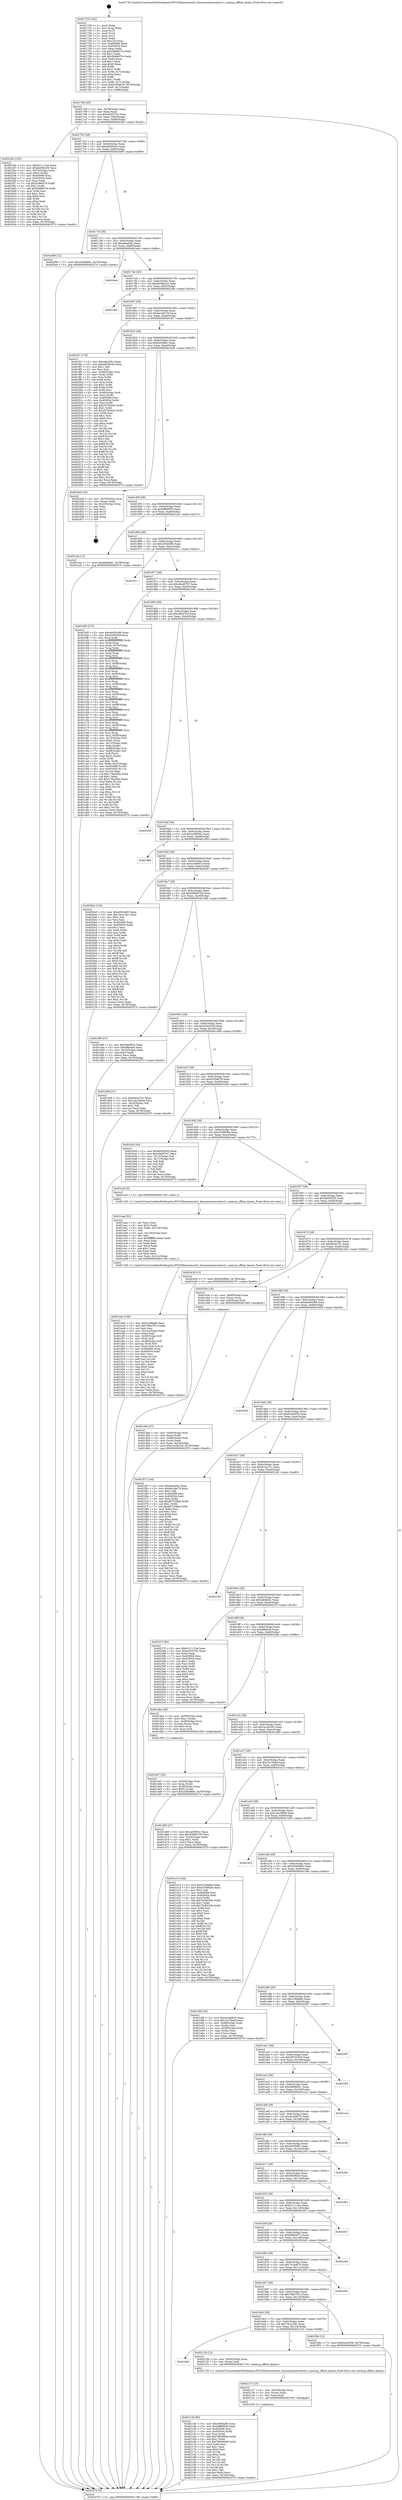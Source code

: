 digraph "0x401730" {
  label = "0x401730 (/mnt/c/Users/mathe/Desktop/tcc/POCII/binaries/extr_linuxmmmemcontrol.c_memcg_offline_kmem_Final-ollvm.out::main(0))"
  labelloc = "t"
  node[shape=record]

  Entry [label="",width=0.3,height=0.3,shape=circle,fillcolor=black,style=filled]
  "0x401796" [label="{
     0x401796 [29]\l
     | [instrs]\l
     &nbsp;&nbsp;0x401796 \<+3\>: mov -0x78(%rbp),%eax\l
     &nbsp;&nbsp;0x401799 \<+2\>: mov %eax,%ecx\l
     &nbsp;&nbsp;0x40179b \<+6\>: sub $0xa35c57b2,%ecx\l
     &nbsp;&nbsp;0x4017a1 \<+6\>: mov %eax,-0x8c(%rbp)\l
     &nbsp;&nbsp;0x4017a7 \<+6\>: mov %ecx,-0x90(%rbp)\l
     &nbsp;&nbsp;0x4017ad \<+6\>: je 00000000004023d2 \<main+0xca2\>\l
  }"]
  "0x4023d2" [label="{
     0x4023d2 [103]\l
     | [instrs]\l
     &nbsp;&nbsp;0x4023d2 \<+5\>: mov $0x621111ba,%eax\l
     &nbsp;&nbsp;0x4023d7 \<+5\>: mov $0xdb596255,%ecx\l
     &nbsp;&nbsp;0x4023dc \<+4\>: mov -0x70(%rbp),%rdx\l
     &nbsp;&nbsp;0x4023e0 \<+6\>: movl $0x0,(%rdx)\l
     &nbsp;&nbsp;0x4023e6 \<+7\>: mov 0x405068,%esi\l
     &nbsp;&nbsp;0x4023ed \<+7\>: mov 0x405054,%edi\l
     &nbsp;&nbsp;0x4023f4 \<+3\>: mov %esi,%r8d\l
     &nbsp;&nbsp;0x4023f7 \<+7\>: sub $0xf3d66d79,%r8d\l
     &nbsp;&nbsp;0x4023fe \<+4\>: sub $0x1,%r8d\l
     &nbsp;&nbsp;0x402402 \<+7\>: add $0xf3d66d79,%r8d\l
     &nbsp;&nbsp;0x402409 \<+4\>: imul %r8d,%esi\l
     &nbsp;&nbsp;0x40240d \<+3\>: and $0x1,%esi\l
     &nbsp;&nbsp;0x402410 \<+3\>: cmp $0x0,%esi\l
     &nbsp;&nbsp;0x402413 \<+4\>: sete %r9b\l
     &nbsp;&nbsp;0x402417 \<+3\>: cmp $0xa,%edi\l
     &nbsp;&nbsp;0x40241a \<+4\>: setl %r10b\l
     &nbsp;&nbsp;0x40241e \<+3\>: mov %r9b,%r11b\l
     &nbsp;&nbsp;0x402421 \<+3\>: and %r10b,%r11b\l
     &nbsp;&nbsp;0x402424 \<+3\>: xor %r10b,%r9b\l
     &nbsp;&nbsp;0x402427 \<+3\>: or %r9b,%r11b\l
     &nbsp;&nbsp;0x40242a \<+4\>: test $0x1,%r11b\l
     &nbsp;&nbsp;0x40242e \<+3\>: cmovne %ecx,%eax\l
     &nbsp;&nbsp;0x402431 \<+3\>: mov %eax,-0x78(%rbp)\l
     &nbsp;&nbsp;0x402434 \<+5\>: jmp 0000000000402570 \<main+0xe40\>\l
  }"]
  "0x4017b3" [label="{
     0x4017b3 [28]\l
     | [instrs]\l
     &nbsp;&nbsp;0x4017b3 \<+5\>: jmp 00000000004017b8 \<main+0x88\>\l
     &nbsp;&nbsp;0x4017b8 \<+6\>: mov -0x8c(%rbp),%eax\l
     &nbsp;&nbsp;0x4017be \<+5\>: sub $0xadb59ca5,%eax\l
     &nbsp;&nbsp;0x4017c3 \<+6\>: mov %eax,-0x94(%rbp)\l
     &nbsp;&nbsp;0x4017c9 \<+6\>: je 0000000000402099 \<main+0x969\>\l
  }"]
  Exit [label="",width=0.3,height=0.3,shape=circle,fillcolor=black,style=filled,peripheries=2]
  "0x402099" [label="{
     0x402099 [12]\l
     | [instrs]\l
     &nbsp;&nbsp;0x402099 \<+7\>: movl $0x256b968c,-0x78(%rbp)\l
     &nbsp;&nbsp;0x4020a0 \<+5\>: jmp 0000000000402570 \<main+0xe40\>\l
  }"]
  "0x4017cf" [label="{
     0x4017cf [28]\l
     | [instrs]\l
     &nbsp;&nbsp;0x4017cf \<+5\>: jmp 00000000004017d4 \<main+0xa4\>\l
     &nbsp;&nbsp;0x4017d4 \<+6\>: mov -0x8c(%rbp),%eax\l
     &nbsp;&nbsp;0x4017da \<+5\>: sub $0xafae2f4c,%eax\l
     &nbsp;&nbsp;0x4017df \<+6\>: mov %eax,-0x98(%rbp)\l
     &nbsp;&nbsp;0x4017e5 \<+6\>: je 00000000004024ea \<main+0xdba\>\l
  }"]
  "0x402146" [label="{
     0x402146 [94]\l
     | [instrs]\l
     &nbsp;&nbsp;0x402146 \<+5\>: mov $0xc692bdf5,%ecx\l
     &nbsp;&nbsp;0x40214b \<+5\>: mov $0xbff88959,%edx\l
     &nbsp;&nbsp;0x402150 \<+7\>: mov 0x405068,%esi\l
     &nbsp;&nbsp;0x402157 \<+8\>: mov 0x405054,%r8d\l
     &nbsp;&nbsp;0x40215f \<+3\>: mov %esi,%r9d\l
     &nbsp;&nbsp;0x402162 \<+7\>: add $0x78608948,%r9d\l
     &nbsp;&nbsp;0x402169 \<+4\>: sub $0x1,%r9d\l
     &nbsp;&nbsp;0x40216d \<+7\>: sub $0x78608948,%r9d\l
     &nbsp;&nbsp;0x402174 \<+4\>: imul %r9d,%esi\l
     &nbsp;&nbsp;0x402178 \<+3\>: and $0x1,%esi\l
     &nbsp;&nbsp;0x40217b \<+3\>: cmp $0x0,%esi\l
     &nbsp;&nbsp;0x40217e \<+4\>: sete %r10b\l
     &nbsp;&nbsp;0x402182 \<+4\>: cmp $0xa,%r8d\l
     &nbsp;&nbsp;0x402186 \<+4\>: setl %r11b\l
     &nbsp;&nbsp;0x40218a \<+3\>: mov %r10b,%bl\l
     &nbsp;&nbsp;0x40218d \<+3\>: and %r11b,%bl\l
     &nbsp;&nbsp;0x402190 \<+3\>: xor %r11b,%r10b\l
     &nbsp;&nbsp;0x402193 \<+3\>: or %r10b,%bl\l
     &nbsp;&nbsp;0x402196 \<+3\>: test $0x1,%bl\l
     &nbsp;&nbsp;0x402199 \<+3\>: cmovne %edx,%ecx\l
     &nbsp;&nbsp;0x40219c \<+3\>: mov %ecx,-0x78(%rbp)\l
     &nbsp;&nbsp;0x40219f \<+5\>: jmp 0000000000402570 \<main+0xe40\>\l
  }"]
  "0x4024ea" [label="{
     0x4024ea\l
  }", style=dashed]
  "0x4017eb" [label="{
     0x4017eb [28]\l
     | [instrs]\l
     &nbsp;&nbsp;0x4017eb \<+5\>: jmp 00000000004017f0 \<main+0xc0\>\l
     &nbsp;&nbsp;0x4017f0 \<+6\>: mov -0x8c(%rbp),%eax\l
     &nbsp;&nbsp;0x4017f6 \<+5\>: sub $0xb038bca3,%eax\l
     &nbsp;&nbsp;0x4017fb \<+6\>: mov %eax,-0x9c(%rbp)\l
     &nbsp;&nbsp;0x401801 \<+6\>: je 000000000040236e \<main+0xc3e\>\l
  }"]
  "0x402137" [label="{
     0x402137 [15]\l
     | [instrs]\l
     &nbsp;&nbsp;0x402137 \<+4\>: mov -0x50(%rbp),%rax\l
     &nbsp;&nbsp;0x40213b \<+3\>: mov (%rax),%rax\l
     &nbsp;&nbsp;0x40213e \<+3\>: mov %rax,%rdi\l
     &nbsp;&nbsp;0x402141 \<+5\>: call 0000000000401030 \<free@plt\>\l
     | [calls]\l
     &nbsp;&nbsp;0x401030 \{1\} (unknown)\l
  }"]
  "0x40236e" [label="{
     0x40236e\l
  }", style=dashed]
  "0x401807" [label="{
     0x401807 [28]\l
     | [instrs]\l
     &nbsp;&nbsp;0x401807 \<+5\>: jmp 000000000040180c \<main+0xdc\>\l
     &nbsp;&nbsp;0x40180c \<+6\>: mov -0x8c(%rbp),%eax\l
     &nbsp;&nbsp;0x401812 \<+5\>: sub $0xbe1e8c79,%eax\l
     &nbsp;&nbsp;0x401817 \<+6\>: mov %eax,-0xa0(%rbp)\l
     &nbsp;&nbsp;0x40181d \<+6\>: je 0000000000401fe7 \<main+0x8b7\>\l
  }"]
  "0x401bbf" [label="{
     0x401bbf\l
  }", style=dashed]
  "0x401fe7" [label="{
     0x401fe7 [178]\l
     | [instrs]\l
     &nbsp;&nbsp;0x401fe7 \<+5\>: mov $0xafae2f4c,%eax\l
     &nbsp;&nbsp;0x401fec \<+5\>: mov $0xadb59ca5,%ecx\l
     &nbsp;&nbsp;0x401ff1 \<+2\>: mov $0x1,%dl\l
     &nbsp;&nbsp;0x401ff3 \<+2\>: xor %esi,%esi\l
     &nbsp;&nbsp;0x401ff5 \<+4\>: mov -0x48(%rbp),%rdi\l
     &nbsp;&nbsp;0x401ff9 \<+3\>: mov (%rdi),%r8d\l
     &nbsp;&nbsp;0x401ffc \<+3\>: mov %esi,%r9d\l
     &nbsp;&nbsp;0x401fff \<+3\>: sub %r8d,%r9d\l
     &nbsp;&nbsp;0x402002 \<+3\>: mov %esi,%r8d\l
     &nbsp;&nbsp;0x402005 \<+4\>: sub $0x1,%r8d\l
     &nbsp;&nbsp;0x402009 \<+3\>: add %r8d,%r9d\l
     &nbsp;&nbsp;0x40200c \<+3\>: sub %r9d,%esi\l
     &nbsp;&nbsp;0x40200f \<+4\>: mov -0x48(%rbp),%rdi\l
     &nbsp;&nbsp;0x402013 \<+2\>: mov %esi,(%rdi)\l
     &nbsp;&nbsp;0x402015 \<+7\>: mov 0x405068,%esi\l
     &nbsp;&nbsp;0x40201c \<+8\>: mov 0x405054,%r8d\l
     &nbsp;&nbsp;0x402024 \<+3\>: mov %esi,%r9d\l
     &nbsp;&nbsp;0x402027 \<+7\>: add $0x257e5d3e,%r9d\l
     &nbsp;&nbsp;0x40202e \<+4\>: sub $0x1,%r9d\l
     &nbsp;&nbsp;0x402032 \<+7\>: sub $0x257e5d3e,%r9d\l
     &nbsp;&nbsp;0x402039 \<+4\>: imul %r9d,%esi\l
     &nbsp;&nbsp;0x40203d \<+3\>: and $0x1,%esi\l
     &nbsp;&nbsp;0x402040 \<+3\>: cmp $0x0,%esi\l
     &nbsp;&nbsp;0x402043 \<+4\>: sete %r10b\l
     &nbsp;&nbsp;0x402047 \<+4\>: cmp $0xa,%r8d\l
     &nbsp;&nbsp;0x40204b \<+4\>: setl %r11b\l
     &nbsp;&nbsp;0x40204f \<+3\>: mov %r10b,%bl\l
     &nbsp;&nbsp;0x402052 \<+3\>: xor $0xff,%bl\l
     &nbsp;&nbsp;0x402055 \<+3\>: mov %r11b,%r14b\l
     &nbsp;&nbsp;0x402058 \<+4\>: xor $0xff,%r14b\l
     &nbsp;&nbsp;0x40205c \<+3\>: xor $0x1,%dl\l
     &nbsp;&nbsp;0x40205f \<+3\>: mov %bl,%r15b\l
     &nbsp;&nbsp;0x402062 \<+4\>: and $0xff,%r15b\l
     &nbsp;&nbsp;0x402066 \<+3\>: and %dl,%r10b\l
     &nbsp;&nbsp;0x402069 \<+3\>: mov %r14b,%r12b\l
     &nbsp;&nbsp;0x40206c \<+4\>: and $0xff,%r12b\l
     &nbsp;&nbsp;0x402070 \<+3\>: and %dl,%r11b\l
     &nbsp;&nbsp;0x402073 \<+3\>: or %r10b,%r15b\l
     &nbsp;&nbsp;0x402076 \<+3\>: or %r11b,%r12b\l
     &nbsp;&nbsp;0x402079 \<+3\>: xor %r12b,%r15b\l
     &nbsp;&nbsp;0x40207c \<+3\>: or %r14b,%bl\l
     &nbsp;&nbsp;0x40207f \<+3\>: xor $0xff,%bl\l
     &nbsp;&nbsp;0x402082 \<+3\>: or $0x1,%dl\l
     &nbsp;&nbsp;0x402085 \<+2\>: and %dl,%bl\l
     &nbsp;&nbsp;0x402087 \<+3\>: or %bl,%r15b\l
     &nbsp;&nbsp;0x40208a \<+4\>: test $0x1,%r15b\l
     &nbsp;&nbsp;0x40208e \<+3\>: cmovne %ecx,%eax\l
     &nbsp;&nbsp;0x402091 \<+3\>: mov %eax,-0x78(%rbp)\l
     &nbsp;&nbsp;0x402094 \<+5\>: jmp 0000000000402570 \<main+0xe40\>\l
  }"]
  "0x401823" [label="{
     0x401823 [28]\l
     | [instrs]\l
     &nbsp;&nbsp;0x401823 \<+5\>: jmp 0000000000401828 \<main+0xf8\>\l
     &nbsp;&nbsp;0x401828 \<+6\>: mov -0x8c(%rbp),%eax\l
     &nbsp;&nbsp;0x40182e \<+5\>: sub $0xbf20f8bc,%eax\l
     &nbsp;&nbsp;0x401833 \<+6\>: mov %eax,-0xa4(%rbp)\l
     &nbsp;&nbsp;0x401839 \<+6\>: je 0000000000402445 \<main+0xd15\>\l
  }"]
  "0x40212b" [label="{
     0x40212b [12]\l
     | [instrs]\l
     &nbsp;&nbsp;0x40212b \<+4\>: mov -0x50(%rbp),%rax\l
     &nbsp;&nbsp;0x40212f \<+3\>: mov (%rax),%rdi\l
     &nbsp;&nbsp;0x402132 \<+5\>: call 0000000000401720 \<memcg_offline_kmem\>\l
     | [calls]\l
     &nbsp;&nbsp;0x401720 \{1\} (/mnt/c/Users/mathe/Desktop/tcc/POCII/binaries/extr_linuxmmmemcontrol.c_memcg_offline_kmem_Final-ollvm.out::memcg_offline_kmem)\l
  }"]
  "0x402445" [label="{
     0x402445 [19]\l
     | [instrs]\l
     &nbsp;&nbsp;0x402445 \<+4\>: mov -0x70(%rbp),%rax\l
     &nbsp;&nbsp;0x402449 \<+2\>: mov (%rax),%eax\l
     &nbsp;&nbsp;0x40244b \<+4\>: lea -0x20(%rbp),%rsp\l
     &nbsp;&nbsp;0x40244f \<+1\>: pop %rbx\l
     &nbsp;&nbsp;0x402450 \<+2\>: pop %r12\l
     &nbsp;&nbsp;0x402452 \<+2\>: pop %r14\l
     &nbsp;&nbsp;0x402454 \<+2\>: pop %r15\l
     &nbsp;&nbsp;0x402456 \<+1\>: pop %rbp\l
     &nbsp;&nbsp;0x402457 \<+1\>: ret\l
  }"]
  "0x40183f" [label="{
     0x40183f [28]\l
     | [instrs]\l
     &nbsp;&nbsp;0x40183f \<+5\>: jmp 0000000000401844 \<main+0x114\>\l
     &nbsp;&nbsp;0x401844 \<+6\>: mov -0x8c(%rbp),%eax\l
     &nbsp;&nbsp;0x40184a \<+5\>: sub $0xbff88959,%eax\l
     &nbsp;&nbsp;0x40184f \<+6\>: mov %eax,-0xa8(%rbp)\l
     &nbsp;&nbsp;0x401855 \<+6\>: je 00000000004021a4 \<main+0xa74\>\l
  }"]
  "0x401ba3" [label="{
     0x401ba3 [28]\l
     | [instrs]\l
     &nbsp;&nbsp;0x401ba3 \<+5\>: jmp 0000000000401ba8 \<main+0x478\>\l
     &nbsp;&nbsp;0x401ba8 \<+6\>: mov -0x8c(%rbp),%eax\l
     &nbsp;&nbsp;0x401bae \<+5\>: sub $0x7dccc3d1,%eax\l
     &nbsp;&nbsp;0x401bb3 \<+6\>: mov %eax,-0x124(%rbp)\l
     &nbsp;&nbsp;0x401bb9 \<+6\>: je 000000000040212b \<main+0x9fb\>\l
  }"]
  "0x4021a4" [label="{
     0x4021a4 [12]\l
     | [instrs]\l
     &nbsp;&nbsp;0x4021a4 \<+7\>: movl $0xbd6dbd1,-0x78(%rbp)\l
     &nbsp;&nbsp;0x4021ab \<+5\>: jmp 0000000000402570 \<main+0xe40\>\l
  }"]
  "0x40185b" [label="{
     0x40185b [28]\l
     | [instrs]\l
     &nbsp;&nbsp;0x40185b \<+5\>: jmp 0000000000401860 \<main+0x130\>\l
     &nbsp;&nbsp;0x401860 \<+6\>: mov -0x8c(%rbp),%eax\l
     &nbsp;&nbsp;0x401866 \<+5\>: sub $0xc692bdf5,%eax\l
     &nbsp;&nbsp;0x40186b \<+6\>: mov %eax,-0xac(%rbp)\l
     &nbsp;&nbsp;0x401871 \<+6\>: je 0000000000402511 \<main+0xde1\>\l
  }"]
  "0x401f4b" [label="{
     0x401f4b [12]\l
     | [instrs]\l
     &nbsp;&nbsp;0x401f4b \<+7\>: movl $0xfcb43930,-0x78(%rbp)\l
     &nbsp;&nbsp;0x401f52 \<+5\>: jmp 0000000000402570 \<main+0xe40\>\l
  }"]
  "0x402511" [label="{
     0x402511\l
  }", style=dashed]
  "0x401877" [label="{
     0x401877 [28]\l
     | [instrs]\l
     &nbsp;&nbsp;0x401877 \<+5\>: jmp 000000000040187c \<main+0x14c\>\l
     &nbsp;&nbsp;0x40187c \<+6\>: mov -0x8c(%rbp),%eax\l
     &nbsp;&nbsp;0x401882 \<+5\>: sub $0xc6e497d7,%eax\l
     &nbsp;&nbsp;0x401887 \<+6\>: mov %eax,-0xb0(%rbp)\l
     &nbsp;&nbsp;0x40188d \<+6\>: je 0000000000401bf5 \<main+0x4c5\>\l
  }"]
  "0x401b87" [label="{
     0x401b87 [28]\l
     | [instrs]\l
     &nbsp;&nbsp;0x401b87 \<+5\>: jmp 0000000000401b8c \<main+0x45c\>\l
     &nbsp;&nbsp;0x401b8c \<+6\>: mov -0x8c(%rbp),%eax\l
     &nbsp;&nbsp;0x401b92 \<+5\>: sub $0x79be7913,%eax\l
     &nbsp;&nbsp;0x401b97 \<+6\>: mov %eax,-0x120(%rbp)\l
     &nbsp;&nbsp;0x401b9d \<+6\>: je 0000000000401f4b \<main+0x81b\>\l
  }"]
  "0x401bf5" [label="{
     0x401bf5 [275]\l
     | [instrs]\l
     &nbsp;&nbsp;0x401bf5 \<+5\>: mov $0xeb450c89,%eax\l
     &nbsp;&nbsp;0x401bfa \<+5\>: mov $0xd19d302f,%ecx\l
     &nbsp;&nbsp;0x401bff \<+3\>: mov %rsp,%rdx\l
     &nbsp;&nbsp;0x401c02 \<+4\>: add $0xfffffffffffffff0,%rdx\l
     &nbsp;&nbsp;0x401c06 \<+3\>: mov %rdx,%rsp\l
     &nbsp;&nbsp;0x401c09 \<+4\>: mov %rdx,-0x70(%rbp)\l
     &nbsp;&nbsp;0x401c0d \<+3\>: mov %rsp,%rdx\l
     &nbsp;&nbsp;0x401c10 \<+4\>: add $0xfffffffffffffff0,%rdx\l
     &nbsp;&nbsp;0x401c14 \<+3\>: mov %rdx,%rsp\l
     &nbsp;&nbsp;0x401c17 \<+3\>: mov %rsp,%rsi\l
     &nbsp;&nbsp;0x401c1a \<+4\>: add $0xfffffffffffffff0,%rsi\l
     &nbsp;&nbsp;0x401c1e \<+3\>: mov %rsi,%rsp\l
     &nbsp;&nbsp;0x401c21 \<+4\>: mov %rsi,-0x68(%rbp)\l
     &nbsp;&nbsp;0x401c25 \<+3\>: mov %rsp,%rsi\l
     &nbsp;&nbsp;0x401c28 \<+4\>: add $0xfffffffffffffff0,%rsi\l
     &nbsp;&nbsp;0x401c2c \<+3\>: mov %rsi,%rsp\l
     &nbsp;&nbsp;0x401c2f \<+4\>: mov %rsi,-0x60(%rbp)\l
     &nbsp;&nbsp;0x401c33 \<+3\>: mov %rsp,%rsi\l
     &nbsp;&nbsp;0x401c36 \<+4\>: add $0xfffffffffffffff0,%rsi\l
     &nbsp;&nbsp;0x401c3a \<+3\>: mov %rsi,%rsp\l
     &nbsp;&nbsp;0x401c3d \<+4\>: mov %rsi,-0x58(%rbp)\l
     &nbsp;&nbsp;0x401c41 \<+3\>: mov %rsp,%rsi\l
     &nbsp;&nbsp;0x401c44 \<+4\>: add $0xfffffffffffffff0,%rsi\l
     &nbsp;&nbsp;0x401c48 \<+3\>: mov %rsi,%rsp\l
     &nbsp;&nbsp;0x401c4b \<+4\>: mov %rsi,-0x50(%rbp)\l
     &nbsp;&nbsp;0x401c4f \<+3\>: mov %rsp,%rsi\l
     &nbsp;&nbsp;0x401c52 \<+4\>: add $0xfffffffffffffff0,%rsi\l
     &nbsp;&nbsp;0x401c56 \<+3\>: mov %rsi,%rsp\l
     &nbsp;&nbsp;0x401c59 \<+4\>: mov %rsi,-0x48(%rbp)\l
     &nbsp;&nbsp;0x401c5d \<+3\>: mov %rsp,%rsi\l
     &nbsp;&nbsp;0x401c60 \<+4\>: add $0xfffffffffffffff0,%rsi\l
     &nbsp;&nbsp;0x401c64 \<+3\>: mov %rsi,%rsp\l
     &nbsp;&nbsp;0x401c67 \<+4\>: mov %rsi,-0x40(%rbp)\l
     &nbsp;&nbsp;0x401c6b \<+3\>: mov %rsp,%rsi\l
     &nbsp;&nbsp;0x401c6e \<+4\>: add $0xfffffffffffffff0,%rsi\l
     &nbsp;&nbsp;0x401c72 \<+3\>: mov %rsi,%rsp\l
     &nbsp;&nbsp;0x401c75 \<+4\>: mov %rsi,-0x38(%rbp)\l
     &nbsp;&nbsp;0x401c79 \<+3\>: mov %rsp,%rsi\l
     &nbsp;&nbsp;0x401c7c \<+4\>: add $0xfffffffffffffff0,%rsi\l
     &nbsp;&nbsp;0x401c80 \<+3\>: mov %rsi,%rsp\l
     &nbsp;&nbsp;0x401c83 \<+4\>: mov %rsi,-0x30(%rbp)\l
     &nbsp;&nbsp;0x401c87 \<+4\>: mov -0x70(%rbp),%rsi\l
     &nbsp;&nbsp;0x401c8b \<+6\>: movl $0x0,(%rsi)\l
     &nbsp;&nbsp;0x401c91 \<+3\>: mov -0x7c(%rbp),%edi\l
     &nbsp;&nbsp;0x401c94 \<+2\>: mov %edi,(%rdx)\l
     &nbsp;&nbsp;0x401c96 \<+4\>: mov -0x68(%rbp),%rsi\l
     &nbsp;&nbsp;0x401c9a \<+7\>: mov -0x88(%rbp),%r8\l
     &nbsp;&nbsp;0x401ca1 \<+3\>: mov %r8,(%rsi)\l
     &nbsp;&nbsp;0x401ca4 \<+3\>: cmpl $0x2,(%rdx)\l
     &nbsp;&nbsp;0x401ca7 \<+4\>: setne %r9b\l
     &nbsp;&nbsp;0x401cab \<+4\>: and $0x1,%r9b\l
     &nbsp;&nbsp;0x401caf \<+4\>: mov %r9b,-0x25(%rbp)\l
     &nbsp;&nbsp;0x401cb3 \<+8\>: mov 0x405068,%r10d\l
     &nbsp;&nbsp;0x401cbb \<+8\>: mov 0x405054,%r11d\l
     &nbsp;&nbsp;0x401cc3 \<+3\>: mov %r10d,%ebx\l
     &nbsp;&nbsp;0x401cc6 \<+6\>: sub $0x178a285e,%ebx\l
     &nbsp;&nbsp;0x401ccc \<+3\>: sub $0x1,%ebx\l
     &nbsp;&nbsp;0x401ccf \<+6\>: add $0x178a285e,%ebx\l
     &nbsp;&nbsp;0x401cd5 \<+4\>: imul %ebx,%r10d\l
     &nbsp;&nbsp;0x401cd9 \<+4\>: and $0x1,%r10d\l
     &nbsp;&nbsp;0x401cdd \<+4\>: cmp $0x0,%r10d\l
     &nbsp;&nbsp;0x401ce1 \<+4\>: sete %r9b\l
     &nbsp;&nbsp;0x401ce5 \<+4\>: cmp $0xa,%r11d\l
     &nbsp;&nbsp;0x401ce9 \<+4\>: setl %r14b\l
     &nbsp;&nbsp;0x401ced \<+3\>: mov %r9b,%r15b\l
     &nbsp;&nbsp;0x401cf0 \<+3\>: and %r14b,%r15b\l
     &nbsp;&nbsp;0x401cf3 \<+3\>: xor %r14b,%r9b\l
     &nbsp;&nbsp;0x401cf6 \<+3\>: or %r9b,%r15b\l
     &nbsp;&nbsp;0x401cf9 \<+4\>: test $0x1,%r15b\l
     &nbsp;&nbsp;0x401cfd \<+3\>: cmovne %ecx,%eax\l
     &nbsp;&nbsp;0x401d00 \<+3\>: mov %eax,-0x78(%rbp)\l
     &nbsp;&nbsp;0x401d03 \<+5\>: jmp 0000000000402570 \<main+0xe40\>\l
  }"]
  "0x401893" [label="{
     0x401893 [28]\l
     | [instrs]\l
     &nbsp;&nbsp;0x401893 \<+5\>: jmp 0000000000401898 \<main+0x168\>\l
     &nbsp;&nbsp;0x401898 \<+6\>: mov -0x8c(%rbp),%eax\l
     &nbsp;&nbsp;0x40189e \<+5\>: sub $0xc98cf7b3,%eax\l
     &nbsp;&nbsp;0x4018a3 \<+6\>: mov %eax,-0xb4(%rbp)\l
     &nbsp;&nbsp;0x4018a9 \<+6\>: je 000000000040225e \<main+0xb2e\>\l
  }"]
  "0x402356" [label="{
     0x402356\l
  }", style=dashed]
  "0x40225e" [label="{
     0x40225e\l
  }", style=dashed]
  "0x4018af" [label="{
     0x4018af [28]\l
     | [instrs]\l
     &nbsp;&nbsp;0x4018af \<+5\>: jmp 00000000004018b4 \<main+0x184\>\l
     &nbsp;&nbsp;0x4018b4 \<+6\>: mov -0x8c(%rbp),%eax\l
     &nbsp;&nbsp;0x4018ba \<+5\>: sub $0xca5f592c,%eax\l
     &nbsp;&nbsp;0x4018bf \<+6\>: mov %eax,-0xb8(%rbp)\l
     &nbsp;&nbsp;0x4018c5 \<+6\>: je 0000000000401d84 \<main+0x654\>\l
  }"]
  "0x401b6b" [label="{
     0x401b6b [28]\l
     | [instrs]\l
     &nbsp;&nbsp;0x401b6b \<+5\>: jmp 0000000000401b70 \<main+0x440\>\l
     &nbsp;&nbsp;0x401b70 \<+6\>: mov -0x8c(%rbp),%eax\l
     &nbsp;&nbsp;0x401b76 \<+5\>: sub $0x741a4670,%eax\l
     &nbsp;&nbsp;0x401b7b \<+6\>: mov %eax,-0x11c(%rbp)\l
     &nbsp;&nbsp;0x401b81 \<+6\>: je 0000000000402356 \<main+0xc26\>\l
  }"]
  "0x401d84" [label="{
     0x401d84\l
  }", style=dashed]
  "0x4018cb" [label="{
     0x4018cb [28]\l
     | [instrs]\l
     &nbsp;&nbsp;0x4018cb \<+5\>: jmp 00000000004018d0 \<main+0x1a0\>\l
     &nbsp;&nbsp;0x4018d0 \<+6\>: mov -0x8c(%rbp),%eax\l
     &nbsp;&nbsp;0x4018d6 \<+5\>: sub $0xcce40610,%eax\l
     &nbsp;&nbsp;0x4018db \<+6\>: mov %eax,-0xbc(%rbp)\l
     &nbsp;&nbsp;0x4018e1 \<+6\>: je 00000000004020a5 \<main+0x975\>\l
  }"]
  "0x4022dd" [label="{
     0x4022dd\l
  }", style=dashed]
  "0x4020a5" [label="{
     0x4020a5 [134]\l
     | [instrs]\l
     &nbsp;&nbsp;0x4020a5 \<+5\>: mov $0xc692bdf5,%eax\l
     &nbsp;&nbsp;0x4020aa \<+5\>: mov $0x7dccc3d1,%ecx\l
     &nbsp;&nbsp;0x4020af \<+2\>: mov $0x1,%dl\l
     &nbsp;&nbsp;0x4020b1 \<+2\>: xor %esi,%esi\l
     &nbsp;&nbsp;0x4020b3 \<+7\>: mov 0x405068,%edi\l
     &nbsp;&nbsp;0x4020ba \<+8\>: mov 0x405054,%r8d\l
     &nbsp;&nbsp;0x4020c2 \<+3\>: sub $0x1,%esi\l
     &nbsp;&nbsp;0x4020c5 \<+3\>: mov %edi,%r9d\l
     &nbsp;&nbsp;0x4020c8 \<+3\>: add %esi,%r9d\l
     &nbsp;&nbsp;0x4020cb \<+4\>: imul %r9d,%edi\l
     &nbsp;&nbsp;0x4020cf \<+3\>: and $0x1,%edi\l
     &nbsp;&nbsp;0x4020d2 \<+3\>: cmp $0x0,%edi\l
     &nbsp;&nbsp;0x4020d5 \<+4\>: sete %r10b\l
     &nbsp;&nbsp;0x4020d9 \<+4\>: cmp $0xa,%r8d\l
     &nbsp;&nbsp;0x4020dd \<+4\>: setl %r11b\l
     &nbsp;&nbsp;0x4020e1 \<+3\>: mov %r10b,%bl\l
     &nbsp;&nbsp;0x4020e4 \<+3\>: xor $0xff,%bl\l
     &nbsp;&nbsp;0x4020e7 \<+3\>: mov %r11b,%r14b\l
     &nbsp;&nbsp;0x4020ea \<+4\>: xor $0xff,%r14b\l
     &nbsp;&nbsp;0x4020ee \<+3\>: xor $0x0,%dl\l
     &nbsp;&nbsp;0x4020f1 \<+3\>: mov %bl,%r15b\l
     &nbsp;&nbsp;0x4020f4 \<+4\>: and $0x0,%r15b\l
     &nbsp;&nbsp;0x4020f8 \<+3\>: and %dl,%r10b\l
     &nbsp;&nbsp;0x4020fb \<+3\>: mov %r14b,%r12b\l
     &nbsp;&nbsp;0x4020fe \<+4\>: and $0x0,%r12b\l
     &nbsp;&nbsp;0x402102 \<+3\>: and %dl,%r11b\l
     &nbsp;&nbsp;0x402105 \<+3\>: or %r10b,%r15b\l
     &nbsp;&nbsp;0x402108 \<+3\>: or %r11b,%r12b\l
     &nbsp;&nbsp;0x40210b \<+3\>: xor %r12b,%r15b\l
     &nbsp;&nbsp;0x40210e \<+3\>: or %r14b,%bl\l
     &nbsp;&nbsp;0x402111 \<+3\>: xor $0xff,%bl\l
     &nbsp;&nbsp;0x402114 \<+3\>: or $0x0,%dl\l
     &nbsp;&nbsp;0x402117 \<+2\>: and %dl,%bl\l
     &nbsp;&nbsp;0x402119 \<+3\>: or %bl,%r15b\l
     &nbsp;&nbsp;0x40211c \<+4\>: test $0x1,%r15b\l
     &nbsp;&nbsp;0x402120 \<+3\>: cmovne %ecx,%eax\l
     &nbsp;&nbsp;0x402123 \<+3\>: mov %eax,-0x78(%rbp)\l
     &nbsp;&nbsp;0x402126 \<+5\>: jmp 0000000000402570 \<main+0xe40\>\l
  }"]
  "0x4018e7" [label="{
     0x4018e7 [28]\l
     | [instrs]\l
     &nbsp;&nbsp;0x4018e7 \<+5\>: jmp 00000000004018ec \<main+0x1bc\>\l
     &nbsp;&nbsp;0x4018ec \<+6\>: mov -0x8c(%rbp),%eax\l
     &nbsp;&nbsp;0x4018f2 \<+5\>: sub $0xd0899739,%eax\l
     &nbsp;&nbsp;0x4018f7 \<+6\>: mov %eax,-0xc0(%rbp)\l
     &nbsp;&nbsp;0x4018fd \<+6\>: je 0000000000401d9f \<main+0x66f\>\l
  }"]
  "0x401b4f" [label="{
     0x401b4f [28]\l
     | [instrs]\l
     &nbsp;&nbsp;0x401b4f \<+5\>: jmp 0000000000401b54 \<main+0x424\>\l
     &nbsp;&nbsp;0x401b54 \<+6\>: mov -0x8c(%rbp),%eax\l
     &nbsp;&nbsp;0x401b5a \<+5\>: sub $0x69864573,%eax\l
     &nbsp;&nbsp;0x401b5f \<+6\>: mov %eax,-0x118(%rbp)\l
     &nbsp;&nbsp;0x401b65 \<+6\>: je 00000000004022dd \<main+0xbad\>\l
  }"]
  "0x401d9f" [label="{
     0x401d9f [27]\l
     | [instrs]\l
     &nbsp;&nbsp;0x401d9f \<+5\>: mov $0x5f00f5e5,%eax\l
     &nbsp;&nbsp;0x401da4 \<+5\>: mov $0xdf844e4,%ecx\l
     &nbsp;&nbsp;0x401da9 \<+3\>: mov -0x24(%rbp),%edx\l
     &nbsp;&nbsp;0x401dac \<+3\>: cmp $0x0,%edx\l
     &nbsp;&nbsp;0x401daf \<+3\>: cmove %ecx,%eax\l
     &nbsp;&nbsp;0x401db2 \<+3\>: mov %eax,-0x78(%rbp)\l
     &nbsp;&nbsp;0x401db5 \<+5\>: jmp 0000000000402570 \<main+0xe40\>\l
  }"]
  "0x401903" [label="{
     0x401903 [28]\l
     | [instrs]\l
     &nbsp;&nbsp;0x401903 \<+5\>: jmp 0000000000401908 \<main+0x1d8\>\l
     &nbsp;&nbsp;0x401908 \<+6\>: mov -0x8c(%rbp),%eax\l
     &nbsp;&nbsp;0x40190e \<+5\>: sub $0xd19d302f,%eax\l
     &nbsp;&nbsp;0x401913 \<+6\>: mov %eax,-0xc4(%rbp)\l
     &nbsp;&nbsp;0x401919 \<+6\>: je 0000000000401d08 \<main+0x5d8\>\l
  }"]
  "0x40255f" [label="{
     0x40255f\l
  }", style=dashed]
  "0x401d08" [label="{
     0x401d08 [27]\l
     | [instrs]\l
     &nbsp;&nbsp;0x401d08 \<+5\>: mov $0xdfa5a7b1,%eax\l
     &nbsp;&nbsp;0x401d0d \<+5\>: mov $0x1eb18048,%ecx\l
     &nbsp;&nbsp;0x401d12 \<+3\>: mov -0x25(%rbp),%dl\l
     &nbsp;&nbsp;0x401d15 \<+3\>: test $0x1,%dl\l
     &nbsp;&nbsp;0x401d18 \<+3\>: cmovne %ecx,%eax\l
     &nbsp;&nbsp;0x401d1b \<+3\>: mov %eax,-0x78(%rbp)\l
     &nbsp;&nbsp;0x401d1e \<+5\>: jmp 0000000000402570 \<main+0xe40\>\l
  }"]
  "0x40191f" [label="{
     0x40191f [28]\l
     | [instrs]\l
     &nbsp;&nbsp;0x40191f \<+5\>: jmp 0000000000401924 \<main+0x1f4\>\l
     &nbsp;&nbsp;0x401924 \<+6\>: mov -0x8c(%rbp),%eax\l
     &nbsp;&nbsp;0x40192a \<+5\>: sub $0xd1f5db79,%eax\l
     &nbsp;&nbsp;0x40192f \<+6\>: mov %eax,-0xc8(%rbp)\l
     &nbsp;&nbsp;0x401935 \<+6\>: je 0000000000401bc9 \<main+0x499\>\l
  }"]
  "0x401b33" [label="{
     0x401b33 [28]\l
     | [instrs]\l
     &nbsp;&nbsp;0x401b33 \<+5\>: jmp 0000000000401b38 \<main+0x408\>\l
     &nbsp;&nbsp;0x401b38 \<+6\>: mov -0x8c(%rbp),%eax\l
     &nbsp;&nbsp;0x401b3e \<+5\>: sub $0x621111ba,%eax\l
     &nbsp;&nbsp;0x401b43 \<+6\>: mov %eax,-0x114(%rbp)\l
     &nbsp;&nbsp;0x401b49 \<+6\>: je 000000000040255f \<main+0xe2f\>\l
  }"]
  "0x401bc9" [label="{
     0x401bc9 [44]\l
     | [instrs]\l
     &nbsp;&nbsp;0x401bc9 \<+5\>: mov $0xeb450c89,%eax\l
     &nbsp;&nbsp;0x401bce \<+5\>: mov $0xc6e497d7,%ecx\l
     &nbsp;&nbsp;0x401bd3 \<+3\>: mov -0x72(%rbp),%dl\l
     &nbsp;&nbsp;0x401bd6 \<+4\>: mov -0x71(%rbp),%sil\l
     &nbsp;&nbsp;0x401bda \<+3\>: mov %dl,%dil\l
     &nbsp;&nbsp;0x401bdd \<+3\>: and %sil,%dil\l
     &nbsp;&nbsp;0x401be0 \<+3\>: xor %sil,%dl\l
     &nbsp;&nbsp;0x401be3 \<+3\>: or %dl,%dil\l
     &nbsp;&nbsp;0x401be6 \<+4\>: test $0x1,%dil\l
     &nbsp;&nbsp;0x401bea \<+3\>: cmovne %ecx,%eax\l
     &nbsp;&nbsp;0x401bed \<+3\>: mov %eax,-0x78(%rbp)\l
     &nbsp;&nbsp;0x401bf0 \<+5\>: jmp 0000000000402570 \<main+0xe40\>\l
  }"]
  "0x40193b" [label="{
     0x40193b [28]\l
     | [instrs]\l
     &nbsp;&nbsp;0x40193b \<+5\>: jmp 0000000000401940 \<main+0x210\>\l
     &nbsp;&nbsp;0x401940 \<+6\>: mov -0x8c(%rbp),%eax\l
     &nbsp;&nbsp;0x401946 \<+5\>: sub $0xd756836e,%eax\l
     &nbsp;&nbsp;0x40194b \<+6\>: mov %eax,-0xcc(%rbp)\l
     &nbsp;&nbsp;0x401951 \<+6\>: je 0000000000401ea5 \<main+0x775\>\l
  }"]
  "0x402570" [label="{
     0x402570 [5]\l
     | [instrs]\l
     &nbsp;&nbsp;0x402570 \<+5\>: jmp 0000000000401796 \<main+0x66\>\l
  }"]
  "0x401730" [label="{
     0x401730 [102]\l
     | [instrs]\l
     &nbsp;&nbsp;0x401730 \<+1\>: push %rbp\l
     &nbsp;&nbsp;0x401731 \<+3\>: mov %rsp,%rbp\l
     &nbsp;&nbsp;0x401734 \<+2\>: push %r15\l
     &nbsp;&nbsp;0x401736 \<+2\>: push %r14\l
     &nbsp;&nbsp;0x401738 \<+2\>: push %r12\l
     &nbsp;&nbsp;0x40173a \<+1\>: push %rbx\l
     &nbsp;&nbsp;0x40173b \<+7\>: sub $0x120,%rsp\l
     &nbsp;&nbsp;0x401742 \<+7\>: mov 0x405068,%eax\l
     &nbsp;&nbsp;0x401749 \<+7\>: mov 0x405054,%ecx\l
     &nbsp;&nbsp;0x401750 \<+2\>: mov %eax,%edx\l
     &nbsp;&nbsp;0x401752 \<+6\>: sub $0x5ddd637e,%edx\l
     &nbsp;&nbsp;0x401758 \<+3\>: sub $0x1,%edx\l
     &nbsp;&nbsp;0x40175b \<+6\>: add $0x5ddd637e,%edx\l
     &nbsp;&nbsp;0x401761 \<+3\>: imul %edx,%eax\l
     &nbsp;&nbsp;0x401764 \<+3\>: and $0x1,%eax\l
     &nbsp;&nbsp;0x401767 \<+3\>: cmp $0x0,%eax\l
     &nbsp;&nbsp;0x40176a \<+4\>: sete %r8b\l
     &nbsp;&nbsp;0x40176e \<+4\>: and $0x1,%r8b\l
     &nbsp;&nbsp;0x401772 \<+4\>: mov %r8b,-0x72(%rbp)\l
     &nbsp;&nbsp;0x401776 \<+3\>: cmp $0xa,%ecx\l
     &nbsp;&nbsp;0x401779 \<+4\>: setl %r8b\l
     &nbsp;&nbsp;0x40177d \<+4\>: and $0x1,%r8b\l
     &nbsp;&nbsp;0x401781 \<+4\>: mov %r8b,-0x71(%rbp)\l
     &nbsp;&nbsp;0x401785 \<+7\>: movl $0xd1f5db79,-0x78(%rbp)\l
     &nbsp;&nbsp;0x40178c \<+3\>: mov %edi,-0x7c(%rbp)\l
     &nbsp;&nbsp;0x40178f \<+7\>: mov %rsi,-0x88(%rbp)\l
  }"]
  "0x402362" [label="{
     0x402362\l
  }", style=dashed]
  "0x401b17" [label="{
     0x401b17 [28]\l
     | [instrs]\l
     &nbsp;&nbsp;0x401b17 \<+5\>: jmp 0000000000401b1c \<main+0x3ec\>\l
     &nbsp;&nbsp;0x401b1c \<+6\>: mov -0x8c(%rbp),%eax\l
     &nbsp;&nbsp;0x401b22 \<+5\>: sub $0x5f00f5e5,%eax\l
     &nbsp;&nbsp;0x401b27 \<+6\>: mov %eax,-0x110(%rbp)\l
     &nbsp;&nbsp;0x401b2d \<+6\>: je 0000000000402362 \<main+0xc32\>\l
  }"]
  "0x401ea5" [label="{
     0x401ea5 [5]\l
     | [instrs]\l
     &nbsp;&nbsp;0x401ea5 \<+5\>: call 0000000000401160 \<next_i\>\l
     | [calls]\l
     &nbsp;&nbsp;0x401160 \{1\} (/mnt/c/Users/mathe/Desktop/tcc/POCII/binaries/extr_linuxmmmemcontrol.c_memcg_offline_kmem_Final-ollvm.out::next_i)\l
  }"]
  "0x401957" [label="{
     0x401957 [28]\l
     | [instrs]\l
     &nbsp;&nbsp;0x401957 \<+5\>: jmp 000000000040195c \<main+0x22c\>\l
     &nbsp;&nbsp;0x40195c \<+6\>: mov -0x8c(%rbp),%eax\l
     &nbsp;&nbsp;0x401962 \<+5\>: sub $0xdb596255,%eax\l
     &nbsp;&nbsp;0x401967 \<+6\>: mov %eax,-0xd0(%rbp)\l
     &nbsp;&nbsp;0x40196d \<+6\>: je 0000000000402439 \<main+0xd09\>\l
  }"]
  "0x40220b" [label="{
     0x40220b\l
  }", style=dashed]
  "0x402439" [label="{
     0x402439 [12]\l
     | [instrs]\l
     &nbsp;&nbsp;0x402439 \<+7\>: movl $0xbf20f8bc,-0x78(%rbp)\l
     &nbsp;&nbsp;0x402440 \<+5\>: jmp 0000000000402570 \<main+0xe40\>\l
  }"]
  "0x401973" [label="{
     0x401973 [28]\l
     | [instrs]\l
     &nbsp;&nbsp;0x401973 \<+5\>: jmp 0000000000401978 \<main+0x248\>\l
     &nbsp;&nbsp;0x401978 \<+6\>: mov -0x8c(%rbp),%eax\l
     &nbsp;&nbsp;0x40197e \<+5\>: sub $0xdfa5a7b1,%eax\l
     &nbsp;&nbsp;0x401983 \<+6\>: mov %eax,-0xd4(%rbp)\l
     &nbsp;&nbsp;0x401989 \<+6\>: je 0000000000401d3e \<main+0x60e\>\l
  }"]
  "0x401afb" [label="{
     0x401afb [28]\l
     | [instrs]\l
     &nbsp;&nbsp;0x401afb \<+5\>: jmp 0000000000401b00 \<main+0x3d0\>\l
     &nbsp;&nbsp;0x401b00 \<+6\>: mov -0x8c(%rbp),%eax\l
     &nbsp;&nbsp;0x401b06 \<+5\>: sub $0x4cb556f1,%eax\l
     &nbsp;&nbsp;0x401b0b \<+6\>: mov %eax,-0x10c(%rbp)\l
     &nbsp;&nbsp;0x401b11 \<+6\>: je 000000000040220b \<main+0xadb\>\l
  }"]
  "0x401d3e" [label="{
     0x401d3e [16]\l
     | [instrs]\l
     &nbsp;&nbsp;0x401d3e \<+4\>: mov -0x68(%rbp),%rax\l
     &nbsp;&nbsp;0x401d42 \<+3\>: mov (%rax),%rax\l
     &nbsp;&nbsp;0x401d45 \<+4\>: mov 0x8(%rax),%rdi\l
     &nbsp;&nbsp;0x401d49 \<+5\>: call 0000000000401060 \<atoi@plt\>\l
     | [calls]\l
     &nbsp;&nbsp;0x401060 \{1\} (unknown)\l
  }"]
  "0x40198f" [label="{
     0x40198f [28]\l
     | [instrs]\l
     &nbsp;&nbsp;0x40198f \<+5\>: jmp 0000000000401994 \<main+0x264\>\l
     &nbsp;&nbsp;0x401994 \<+6\>: mov -0x8c(%rbp),%eax\l
     &nbsp;&nbsp;0x40199a \<+5\>: sub $0xeb450c89,%eax\l
     &nbsp;&nbsp;0x40199f \<+6\>: mov %eax,-0xd8(%rbp)\l
     &nbsp;&nbsp;0x4019a5 \<+6\>: je 0000000000402458 \<main+0xd28\>\l
  }"]
  "0x401d4e" [label="{
     0x401d4e [27]\l
     | [instrs]\l
     &nbsp;&nbsp;0x401d4e \<+4\>: mov -0x60(%rbp),%rdi\l
     &nbsp;&nbsp;0x401d52 \<+2\>: mov %eax,(%rdi)\l
     &nbsp;&nbsp;0x401d54 \<+4\>: mov -0x60(%rbp),%rdi\l
     &nbsp;&nbsp;0x401d58 \<+2\>: mov (%rdi),%eax\l
     &nbsp;&nbsp;0x401d5a \<+3\>: mov %eax,-0x24(%rbp)\l
     &nbsp;&nbsp;0x401d5d \<+7\>: movl $0x1ac3b1b5,-0x78(%rbp)\l
     &nbsp;&nbsp;0x401d64 \<+5\>: jmp 0000000000402570 \<main+0xe40\>\l
  }"]
  "0x402538" [label="{
     0x402538\l
  }", style=dashed]
  "0x402458" [label="{
     0x402458\l
  }", style=dashed]
  "0x4019ab" [label="{
     0x4019ab [28]\l
     | [instrs]\l
     &nbsp;&nbsp;0x4019ab \<+5\>: jmp 00000000004019b0 \<main+0x280\>\l
     &nbsp;&nbsp;0x4019b0 \<+6\>: mov -0x8c(%rbp),%eax\l
     &nbsp;&nbsp;0x4019b6 \<+5\>: sub $0xfcb43930,%eax\l
     &nbsp;&nbsp;0x4019bb \<+6\>: mov %eax,-0xdc(%rbp)\l
     &nbsp;&nbsp;0x4019c1 \<+6\>: je 0000000000401f57 \<main+0x827\>\l
  }"]
  "0x401adf" [label="{
     0x401adf [28]\l
     | [instrs]\l
     &nbsp;&nbsp;0x401adf \<+5\>: jmp 0000000000401ae4 \<main+0x3b4\>\l
     &nbsp;&nbsp;0x401ae4 \<+6\>: mov -0x8c(%rbp),%eax\l
     &nbsp;&nbsp;0x401aea \<+5\>: sub $0x4c4d9276,%eax\l
     &nbsp;&nbsp;0x401aef \<+6\>: mov %eax,-0x108(%rbp)\l
     &nbsp;&nbsp;0x401af5 \<+6\>: je 0000000000402538 \<main+0xe08\>\l
  }"]
  "0x401f57" [label="{
     0x401f57 [144]\l
     | [instrs]\l
     &nbsp;&nbsp;0x401f57 \<+5\>: mov $0xafae2f4c,%eax\l
     &nbsp;&nbsp;0x401f5c \<+5\>: mov $0xbe1e8c79,%ecx\l
     &nbsp;&nbsp;0x401f61 \<+2\>: mov $0x1,%dl\l
     &nbsp;&nbsp;0x401f63 \<+7\>: mov 0x405068,%esi\l
     &nbsp;&nbsp;0x401f6a \<+7\>: mov 0x405054,%edi\l
     &nbsp;&nbsp;0x401f71 \<+3\>: mov %esi,%r8d\l
     &nbsp;&nbsp;0x401f74 \<+7\>: add $0xd97539bb,%r8d\l
     &nbsp;&nbsp;0x401f7b \<+4\>: sub $0x1,%r8d\l
     &nbsp;&nbsp;0x401f7f \<+7\>: sub $0xd97539bb,%r8d\l
     &nbsp;&nbsp;0x401f86 \<+4\>: imul %r8d,%esi\l
     &nbsp;&nbsp;0x401f8a \<+3\>: and $0x1,%esi\l
     &nbsp;&nbsp;0x401f8d \<+3\>: cmp $0x0,%esi\l
     &nbsp;&nbsp;0x401f90 \<+4\>: sete %r9b\l
     &nbsp;&nbsp;0x401f94 \<+3\>: cmp $0xa,%edi\l
     &nbsp;&nbsp;0x401f97 \<+4\>: setl %r10b\l
     &nbsp;&nbsp;0x401f9b \<+3\>: mov %r9b,%r11b\l
     &nbsp;&nbsp;0x401f9e \<+4\>: xor $0xff,%r11b\l
     &nbsp;&nbsp;0x401fa2 \<+3\>: mov %r10b,%bl\l
     &nbsp;&nbsp;0x401fa5 \<+3\>: xor $0xff,%bl\l
     &nbsp;&nbsp;0x401fa8 \<+3\>: xor $0x1,%dl\l
     &nbsp;&nbsp;0x401fab \<+3\>: mov %r11b,%r14b\l
     &nbsp;&nbsp;0x401fae \<+4\>: and $0xff,%r14b\l
     &nbsp;&nbsp;0x401fb2 \<+3\>: and %dl,%r9b\l
     &nbsp;&nbsp;0x401fb5 \<+3\>: mov %bl,%r15b\l
     &nbsp;&nbsp;0x401fb8 \<+4\>: and $0xff,%r15b\l
     &nbsp;&nbsp;0x401fbc \<+3\>: and %dl,%r10b\l
     &nbsp;&nbsp;0x401fbf \<+3\>: or %r9b,%r14b\l
     &nbsp;&nbsp;0x401fc2 \<+3\>: or %r10b,%r15b\l
     &nbsp;&nbsp;0x401fc5 \<+3\>: xor %r15b,%r14b\l
     &nbsp;&nbsp;0x401fc8 \<+3\>: or %bl,%r11b\l
     &nbsp;&nbsp;0x401fcb \<+4\>: xor $0xff,%r11b\l
     &nbsp;&nbsp;0x401fcf \<+3\>: or $0x1,%dl\l
     &nbsp;&nbsp;0x401fd2 \<+3\>: and %dl,%r11b\l
     &nbsp;&nbsp;0x401fd5 \<+3\>: or %r11b,%r14b\l
     &nbsp;&nbsp;0x401fd8 \<+4\>: test $0x1,%r14b\l
     &nbsp;&nbsp;0x401fdc \<+3\>: cmovne %ecx,%eax\l
     &nbsp;&nbsp;0x401fdf \<+3\>: mov %eax,-0x78(%rbp)\l
     &nbsp;&nbsp;0x401fe2 \<+5\>: jmp 0000000000402570 \<main+0xe40\>\l
  }"]
  "0x4019c7" [label="{
     0x4019c7 [28]\l
     | [instrs]\l
     &nbsp;&nbsp;0x4019c7 \<+5\>: jmp 00000000004019cc \<main+0x29c\>\l
     &nbsp;&nbsp;0x4019cc \<+6\>: mov -0x8c(%rbp),%eax\l
     &nbsp;&nbsp;0x4019d2 \<+5\>: sub $0xfe7ae71c,%eax\l
     &nbsp;&nbsp;0x4019d7 \<+6\>: mov %eax,-0xe0(%rbp)\l
     &nbsp;&nbsp;0x4019dd \<+6\>: je 00000000004021b0 \<main+0xa80\>\l
  }"]
  "0x4021ea" [label="{
     0x4021ea\l
  }", style=dashed]
  "0x4021b0" [label="{
     0x4021b0\l
  }", style=dashed]
  "0x4019e3" [label="{
     0x4019e3 [28]\l
     | [instrs]\l
     &nbsp;&nbsp;0x4019e3 \<+5\>: jmp 00000000004019e8 \<main+0x2b8\>\l
     &nbsp;&nbsp;0x4019e8 \<+6\>: mov -0x8c(%rbp),%eax\l
     &nbsp;&nbsp;0x4019ee \<+5\>: sub $0xbd6dbd1,%eax\l
     &nbsp;&nbsp;0x4019f3 \<+6\>: mov %eax,-0xe4(%rbp)\l
     &nbsp;&nbsp;0x4019f9 \<+6\>: je 000000000040237f \<main+0xc4f\>\l
  }"]
  "0x401ac3" [label="{
     0x401ac3 [28]\l
     | [instrs]\l
     &nbsp;&nbsp;0x401ac3 \<+5\>: jmp 0000000000401ac8 \<main+0x398\>\l
     &nbsp;&nbsp;0x401ac8 \<+6\>: mov -0x8c(%rbp),%eax\l
     &nbsp;&nbsp;0x401ace \<+5\>: sub $0x3888e821,%eax\l
     &nbsp;&nbsp;0x401ad3 \<+6\>: mov %eax,-0x104(%rbp)\l
     &nbsp;&nbsp;0x401ad9 \<+6\>: je 00000000004021ea \<main+0xaba\>\l
  }"]
  "0x40237f" [label="{
     0x40237f [83]\l
     | [instrs]\l
     &nbsp;&nbsp;0x40237f \<+5\>: mov $0x621111ba,%eax\l
     &nbsp;&nbsp;0x402384 \<+5\>: mov $0xa35c57b2,%ecx\l
     &nbsp;&nbsp;0x402389 \<+2\>: xor %edx,%edx\l
     &nbsp;&nbsp;0x40238b \<+7\>: mov 0x405068,%esi\l
     &nbsp;&nbsp;0x402392 \<+7\>: mov 0x405054,%edi\l
     &nbsp;&nbsp;0x402399 \<+3\>: sub $0x1,%edx\l
     &nbsp;&nbsp;0x40239c \<+3\>: mov %esi,%r8d\l
     &nbsp;&nbsp;0x40239f \<+3\>: add %edx,%r8d\l
     &nbsp;&nbsp;0x4023a2 \<+4\>: imul %r8d,%esi\l
     &nbsp;&nbsp;0x4023a6 \<+3\>: and $0x1,%esi\l
     &nbsp;&nbsp;0x4023a9 \<+3\>: cmp $0x0,%esi\l
     &nbsp;&nbsp;0x4023ac \<+4\>: sete %r9b\l
     &nbsp;&nbsp;0x4023b0 \<+3\>: cmp $0xa,%edi\l
     &nbsp;&nbsp;0x4023b3 \<+4\>: setl %r10b\l
     &nbsp;&nbsp;0x4023b7 \<+3\>: mov %r9b,%r11b\l
     &nbsp;&nbsp;0x4023ba \<+3\>: and %r10b,%r11b\l
     &nbsp;&nbsp;0x4023bd \<+3\>: xor %r10b,%r9b\l
     &nbsp;&nbsp;0x4023c0 \<+3\>: or %r9b,%r11b\l
     &nbsp;&nbsp;0x4023c3 \<+4\>: test $0x1,%r11b\l
     &nbsp;&nbsp;0x4023c7 \<+3\>: cmovne %ecx,%eax\l
     &nbsp;&nbsp;0x4023ca \<+3\>: mov %eax,-0x78(%rbp)\l
     &nbsp;&nbsp;0x4023cd \<+5\>: jmp 0000000000402570 \<main+0xe40\>\l
  }"]
  "0x4019ff" [label="{
     0x4019ff [28]\l
     | [instrs]\l
     &nbsp;&nbsp;0x4019ff \<+5\>: jmp 0000000000401a04 \<main+0x2d4\>\l
     &nbsp;&nbsp;0x401a04 \<+6\>: mov -0x8c(%rbp),%eax\l
     &nbsp;&nbsp;0x401a0a \<+5\>: sub $0xdf844e4,%eax\l
     &nbsp;&nbsp;0x401a0f \<+6\>: mov %eax,-0xe8(%rbp)\l
     &nbsp;&nbsp;0x401a15 \<+6\>: je 0000000000401dba \<main+0x68a\>\l
  }"]
  "0x402285" [label="{
     0x402285\l
  }", style=dashed]
  "0x401dba" [label="{
     0x401dba [29]\l
     | [instrs]\l
     &nbsp;&nbsp;0x401dba \<+4\>: mov -0x58(%rbp),%rax\l
     &nbsp;&nbsp;0x401dbe \<+6\>: movl $0x1,(%rax)\l
     &nbsp;&nbsp;0x401dc4 \<+4\>: mov -0x58(%rbp),%rax\l
     &nbsp;&nbsp;0x401dc8 \<+3\>: movslq (%rax),%rax\l
     &nbsp;&nbsp;0x401dcb \<+4\>: shl $0x2,%rax\l
     &nbsp;&nbsp;0x401dcf \<+3\>: mov %rax,%rdi\l
     &nbsp;&nbsp;0x401dd2 \<+5\>: call 0000000000401050 \<malloc@plt\>\l
     | [calls]\l
     &nbsp;&nbsp;0x401050 \{1\} (unknown)\l
  }"]
  "0x401a1b" [label="{
     0x401a1b [28]\l
     | [instrs]\l
     &nbsp;&nbsp;0x401a1b \<+5\>: jmp 0000000000401a20 \<main+0x2f0\>\l
     &nbsp;&nbsp;0x401a20 \<+6\>: mov -0x8c(%rbp),%eax\l
     &nbsp;&nbsp;0x401a26 \<+5\>: sub $0x1ac3b1b5,%eax\l
     &nbsp;&nbsp;0x401a2b \<+6\>: mov %eax,-0xec(%rbp)\l
     &nbsp;&nbsp;0x401a31 \<+6\>: je 0000000000401d69 \<main+0x639\>\l
  }"]
  "0x401aa7" [label="{
     0x401aa7 [28]\l
     | [instrs]\l
     &nbsp;&nbsp;0x401aa7 \<+5\>: jmp 0000000000401aac \<main+0x37c\>\l
     &nbsp;&nbsp;0x401aac \<+6\>: mov -0x8c(%rbp),%eax\l
     &nbsp;&nbsp;0x401ab2 \<+5\>: sub $0x38332526,%eax\l
     &nbsp;&nbsp;0x401ab7 \<+6\>: mov %eax,-0x100(%rbp)\l
     &nbsp;&nbsp;0x401abd \<+6\>: je 0000000000402285 \<main+0xb55\>\l
  }"]
  "0x401d69" [label="{
     0x401d69 [27]\l
     | [instrs]\l
     &nbsp;&nbsp;0x401d69 \<+5\>: mov $0xca5f592c,%eax\l
     &nbsp;&nbsp;0x401d6e \<+5\>: mov $0xd0899739,%ecx\l
     &nbsp;&nbsp;0x401d73 \<+3\>: mov -0x24(%rbp),%edx\l
     &nbsp;&nbsp;0x401d76 \<+3\>: cmp $0x1,%edx\l
     &nbsp;&nbsp;0x401d79 \<+3\>: cmovl %ecx,%eax\l
     &nbsp;&nbsp;0x401d7c \<+3\>: mov %eax,-0x78(%rbp)\l
     &nbsp;&nbsp;0x401d7f \<+5\>: jmp 0000000000402570 \<main+0xe40\>\l
  }"]
  "0x401a37" [label="{
     0x401a37 [28]\l
     | [instrs]\l
     &nbsp;&nbsp;0x401a37 \<+5\>: jmp 0000000000401a3c \<main+0x30c\>\l
     &nbsp;&nbsp;0x401a3c \<+6\>: mov -0x8c(%rbp),%eax\l
     &nbsp;&nbsp;0x401a42 \<+5\>: sub $0x1bc78eef,%eax\l
     &nbsp;&nbsp;0x401a47 \<+6\>: mov %eax,-0xf0(%rbp)\l
     &nbsp;&nbsp;0x401a4d \<+6\>: je 0000000000401e15 \<main+0x6e5\>\l
  }"]
  "0x401dd7" [label="{
     0x401dd7 [29]\l
     | [instrs]\l
     &nbsp;&nbsp;0x401dd7 \<+4\>: mov -0x50(%rbp),%rdi\l
     &nbsp;&nbsp;0x401ddb \<+3\>: mov %rax,(%rdi)\l
     &nbsp;&nbsp;0x401dde \<+4\>: mov -0x48(%rbp),%rax\l
     &nbsp;&nbsp;0x401de2 \<+6\>: movl $0x0,(%rax)\l
     &nbsp;&nbsp;0x401de8 \<+7\>: movl $0x256b968c,-0x78(%rbp)\l
     &nbsp;&nbsp;0x401def \<+5\>: jmp 0000000000402570 \<main+0xe40\>\l
  }"]
  "0x402497" [label="{
     0x402497\l
  }", style=dashed]
  "0x401e15" [label="{
     0x401e15 [144]\l
     | [instrs]\l
     &nbsp;&nbsp;0x401e15 \<+5\>: mov $0x318fda8e,%eax\l
     &nbsp;&nbsp;0x401e1a \<+5\>: mov $0xd756836e,%ecx\l
     &nbsp;&nbsp;0x401e1f \<+2\>: mov $0x1,%dl\l
     &nbsp;&nbsp;0x401e21 \<+7\>: mov 0x405068,%esi\l
     &nbsp;&nbsp;0x401e28 \<+7\>: mov 0x405054,%edi\l
     &nbsp;&nbsp;0x401e2f \<+3\>: mov %esi,%r8d\l
     &nbsp;&nbsp;0x401e32 \<+7\>: add $0x793b0346,%r8d\l
     &nbsp;&nbsp;0x401e39 \<+4\>: sub $0x1,%r8d\l
     &nbsp;&nbsp;0x401e3d \<+7\>: sub $0x793b0346,%r8d\l
     &nbsp;&nbsp;0x401e44 \<+4\>: imul %r8d,%esi\l
     &nbsp;&nbsp;0x401e48 \<+3\>: and $0x1,%esi\l
     &nbsp;&nbsp;0x401e4b \<+3\>: cmp $0x0,%esi\l
     &nbsp;&nbsp;0x401e4e \<+4\>: sete %r9b\l
     &nbsp;&nbsp;0x401e52 \<+3\>: cmp $0xa,%edi\l
     &nbsp;&nbsp;0x401e55 \<+4\>: setl %r10b\l
     &nbsp;&nbsp;0x401e59 \<+3\>: mov %r9b,%r11b\l
     &nbsp;&nbsp;0x401e5c \<+4\>: xor $0xff,%r11b\l
     &nbsp;&nbsp;0x401e60 \<+3\>: mov %r10b,%bl\l
     &nbsp;&nbsp;0x401e63 \<+3\>: xor $0xff,%bl\l
     &nbsp;&nbsp;0x401e66 \<+3\>: xor $0x0,%dl\l
     &nbsp;&nbsp;0x401e69 \<+3\>: mov %r11b,%r14b\l
     &nbsp;&nbsp;0x401e6c \<+4\>: and $0x0,%r14b\l
     &nbsp;&nbsp;0x401e70 \<+3\>: and %dl,%r9b\l
     &nbsp;&nbsp;0x401e73 \<+3\>: mov %bl,%r15b\l
     &nbsp;&nbsp;0x401e76 \<+4\>: and $0x0,%r15b\l
     &nbsp;&nbsp;0x401e7a \<+3\>: and %dl,%r10b\l
     &nbsp;&nbsp;0x401e7d \<+3\>: or %r9b,%r14b\l
     &nbsp;&nbsp;0x401e80 \<+3\>: or %r10b,%r15b\l
     &nbsp;&nbsp;0x401e83 \<+3\>: xor %r15b,%r14b\l
     &nbsp;&nbsp;0x401e86 \<+3\>: or %bl,%r11b\l
     &nbsp;&nbsp;0x401e89 \<+4\>: xor $0xff,%r11b\l
     &nbsp;&nbsp;0x401e8d \<+3\>: or $0x0,%dl\l
     &nbsp;&nbsp;0x401e90 \<+3\>: and %dl,%r11b\l
     &nbsp;&nbsp;0x401e93 \<+3\>: or %r11b,%r14b\l
     &nbsp;&nbsp;0x401e96 \<+4\>: test $0x1,%r14b\l
     &nbsp;&nbsp;0x401e9a \<+3\>: cmovne %ecx,%eax\l
     &nbsp;&nbsp;0x401e9d \<+3\>: mov %eax,-0x78(%rbp)\l
     &nbsp;&nbsp;0x401ea0 \<+5\>: jmp 0000000000402570 \<main+0xe40\>\l
  }"]
  "0x401a53" [label="{
     0x401a53 [28]\l
     | [instrs]\l
     &nbsp;&nbsp;0x401a53 \<+5\>: jmp 0000000000401a58 \<main+0x328\>\l
     &nbsp;&nbsp;0x401a58 \<+6\>: mov -0x8c(%rbp),%eax\l
     &nbsp;&nbsp;0x401a5e \<+5\>: sub $0x1eb18048,%eax\l
     &nbsp;&nbsp;0x401a63 \<+6\>: mov %eax,-0xf4(%rbp)\l
     &nbsp;&nbsp;0x401a69 \<+6\>: je 0000000000401d23 \<main+0x5f3\>\l
  }"]
  "0x401ede" [label="{
     0x401ede [109]\l
     | [instrs]\l
     &nbsp;&nbsp;0x401ede \<+5\>: mov $0x318fda8e,%ecx\l
     &nbsp;&nbsp;0x401ee3 \<+5\>: mov $0x79be7913,%edx\l
     &nbsp;&nbsp;0x401ee8 \<+2\>: xor %esi,%esi\l
     &nbsp;&nbsp;0x401eea \<+6\>: mov -0x12c(%rbp),%edi\l
     &nbsp;&nbsp;0x401ef0 \<+3\>: imul %eax,%edi\l
     &nbsp;&nbsp;0x401ef3 \<+4\>: mov -0x50(%rbp),%r8\l
     &nbsp;&nbsp;0x401ef7 \<+3\>: mov (%r8),%r8\l
     &nbsp;&nbsp;0x401efa \<+4\>: mov -0x48(%rbp),%r9\l
     &nbsp;&nbsp;0x401efe \<+3\>: movslq (%r9),%r9\l
     &nbsp;&nbsp;0x401f01 \<+4\>: mov %edi,(%r8,%r9,4)\l
     &nbsp;&nbsp;0x401f05 \<+7\>: mov 0x405068,%eax\l
     &nbsp;&nbsp;0x401f0c \<+7\>: mov 0x405054,%edi\l
     &nbsp;&nbsp;0x401f13 \<+3\>: sub $0x1,%esi\l
     &nbsp;&nbsp;0x401f16 \<+3\>: mov %eax,%r10d\l
     &nbsp;&nbsp;0x401f19 \<+3\>: add %esi,%r10d\l
     &nbsp;&nbsp;0x401f1c \<+4\>: imul %r10d,%eax\l
     &nbsp;&nbsp;0x401f20 \<+3\>: and $0x1,%eax\l
     &nbsp;&nbsp;0x401f23 \<+3\>: cmp $0x0,%eax\l
     &nbsp;&nbsp;0x401f26 \<+4\>: sete %r11b\l
     &nbsp;&nbsp;0x401f2a \<+3\>: cmp $0xa,%edi\l
     &nbsp;&nbsp;0x401f2d \<+3\>: setl %bl\l
     &nbsp;&nbsp;0x401f30 \<+3\>: mov %r11b,%r14b\l
     &nbsp;&nbsp;0x401f33 \<+3\>: and %bl,%r14b\l
     &nbsp;&nbsp;0x401f36 \<+3\>: xor %bl,%r11b\l
     &nbsp;&nbsp;0x401f39 \<+3\>: or %r11b,%r14b\l
     &nbsp;&nbsp;0x401f3c \<+4\>: test $0x1,%r14b\l
     &nbsp;&nbsp;0x401f40 \<+3\>: cmovne %edx,%ecx\l
     &nbsp;&nbsp;0x401f43 \<+3\>: mov %ecx,-0x78(%rbp)\l
     &nbsp;&nbsp;0x401f46 \<+5\>: jmp 0000000000402570 \<main+0xe40\>\l
  }"]
  "0x401d23" [label="{
     0x401d23\l
  }", style=dashed]
  "0x401a6f" [label="{
     0x401a6f [28]\l
     | [instrs]\l
     &nbsp;&nbsp;0x401a6f \<+5\>: jmp 0000000000401a74 \<main+0x344\>\l
     &nbsp;&nbsp;0x401a74 \<+6\>: mov -0x8c(%rbp),%eax\l
     &nbsp;&nbsp;0x401a7a \<+5\>: sub $0x256b968c,%eax\l
     &nbsp;&nbsp;0x401a7f \<+6\>: mov %eax,-0xf8(%rbp)\l
     &nbsp;&nbsp;0x401a85 \<+6\>: je 0000000000401df4 \<main+0x6c4\>\l
  }"]
  "0x401eaa" [label="{
     0x401eaa [52]\l
     | [instrs]\l
     &nbsp;&nbsp;0x401eaa \<+2\>: xor %ecx,%ecx\l
     &nbsp;&nbsp;0x401eac \<+5\>: mov $0x2,%edx\l
     &nbsp;&nbsp;0x401eb1 \<+6\>: mov %edx,-0x128(%rbp)\l
     &nbsp;&nbsp;0x401eb7 \<+1\>: cltd\l
     &nbsp;&nbsp;0x401eb8 \<+6\>: mov -0x128(%rbp),%esi\l
     &nbsp;&nbsp;0x401ebe \<+2\>: idiv %esi\l
     &nbsp;&nbsp;0x401ec0 \<+6\>: imul $0xfffffffe,%edx,%edx\l
     &nbsp;&nbsp;0x401ec6 \<+2\>: mov %ecx,%edi\l
     &nbsp;&nbsp;0x401ec8 \<+2\>: sub %edx,%edi\l
     &nbsp;&nbsp;0x401eca \<+2\>: mov %ecx,%edx\l
     &nbsp;&nbsp;0x401ecc \<+3\>: sub $0x1,%edx\l
     &nbsp;&nbsp;0x401ecf \<+2\>: add %edx,%edi\l
     &nbsp;&nbsp;0x401ed1 \<+2\>: sub %edi,%ecx\l
     &nbsp;&nbsp;0x401ed3 \<+6\>: mov %ecx,-0x12c(%rbp)\l
     &nbsp;&nbsp;0x401ed9 \<+5\>: call 0000000000401160 \<next_i\>\l
     | [calls]\l
     &nbsp;&nbsp;0x401160 \{1\} (/mnt/c/Users/mathe/Desktop/tcc/POCII/binaries/extr_linuxmmmemcontrol.c_memcg_offline_kmem_Final-ollvm.out::next_i)\l
  }"]
  "0x401df4" [label="{
     0x401df4 [33]\l
     | [instrs]\l
     &nbsp;&nbsp;0x401df4 \<+5\>: mov $0xcce40610,%eax\l
     &nbsp;&nbsp;0x401df9 \<+5\>: mov $0x1bc78eef,%ecx\l
     &nbsp;&nbsp;0x401dfe \<+4\>: mov -0x48(%rbp),%rdx\l
     &nbsp;&nbsp;0x401e02 \<+2\>: mov (%rdx),%esi\l
     &nbsp;&nbsp;0x401e04 \<+4\>: mov -0x58(%rbp),%rdx\l
     &nbsp;&nbsp;0x401e08 \<+2\>: cmp (%rdx),%esi\l
     &nbsp;&nbsp;0x401e0a \<+3\>: cmovl %ecx,%eax\l
     &nbsp;&nbsp;0x401e0d \<+3\>: mov %eax,-0x78(%rbp)\l
     &nbsp;&nbsp;0x401e10 \<+5\>: jmp 0000000000402570 \<main+0xe40\>\l
  }"]
  "0x401a8b" [label="{
     0x401a8b [28]\l
     | [instrs]\l
     &nbsp;&nbsp;0x401a8b \<+5\>: jmp 0000000000401a90 \<main+0x360\>\l
     &nbsp;&nbsp;0x401a90 \<+6\>: mov -0x8c(%rbp),%eax\l
     &nbsp;&nbsp;0x401a96 \<+5\>: sub $0x318fda8e,%eax\l
     &nbsp;&nbsp;0x401a9b \<+6\>: mov %eax,-0xfc(%rbp)\l
     &nbsp;&nbsp;0x401aa1 \<+6\>: je 0000000000402497 \<main+0xd67\>\l
  }"]
  Entry -> "0x401730" [label=" 1"]
  "0x401796" -> "0x4023d2" [label=" 1"]
  "0x401796" -> "0x4017b3" [label=" 21"]
  "0x402445" -> Exit [label=" 1"]
  "0x4017b3" -> "0x402099" [label=" 1"]
  "0x4017b3" -> "0x4017cf" [label=" 20"]
  "0x402439" -> "0x402570" [label=" 1"]
  "0x4017cf" -> "0x4024ea" [label=" 0"]
  "0x4017cf" -> "0x4017eb" [label=" 20"]
  "0x4023d2" -> "0x402570" [label=" 1"]
  "0x4017eb" -> "0x40236e" [label=" 0"]
  "0x4017eb" -> "0x401807" [label=" 20"]
  "0x40237f" -> "0x402570" [label=" 1"]
  "0x401807" -> "0x401fe7" [label=" 1"]
  "0x401807" -> "0x401823" [label=" 19"]
  "0x4021a4" -> "0x402570" [label=" 1"]
  "0x401823" -> "0x402445" [label=" 1"]
  "0x401823" -> "0x40183f" [label=" 18"]
  "0x402146" -> "0x402570" [label=" 1"]
  "0x40183f" -> "0x4021a4" [label=" 1"]
  "0x40183f" -> "0x40185b" [label=" 17"]
  "0x40212b" -> "0x402137" [label=" 1"]
  "0x40185b" -> "0x402511" [label=" 0"]
  "0x40185b" -> "0x401877" [label=" 17"]
  "0x401ba3" -> "0x401bbf" [label=" 0"]
  "0x401877" -> "0x401bf5" [label=" 1"]
  "0x401877" -> "0x401893" [label=" 16"]
  "0x402137" -> "0x402146" [label=" 1"]
  "0x401893" -> "0x40225e" [label=" 0"]
  "0x401893" -> "0x4018af" [label=" 16"]
  "0x4020a5" -> "0x402570" [label=" 1"]
  "0x4018af" -> "0x401d84" [label=" 0"]
  "0x4018af" -> "0x4018cb" [label=" 16"]
  "0x401fe7" -> "0x402570" [label=" 1"]
  "0x4018cb" -> "0x4020a5" [label=" 1"]
  "0x4018cb" -> "0x4018e7" [label=" 15"]
  "0x401f57" -> "0x402570" [label=" 1"]
  "0x4018e7" -> "0x401d9f" [label=" 1"]
  "0x4018e7" -> "0x401903" [label=" 14"]
  "0x401b87" -> "0x401ba3" [label=" 1"]
  "0x401903" -> "0x401d08" [label=" 1"]
  "0x401903" -> "0x40191f" [label=" 13"]
  "0x401b87" -> "0x401f4b" [label=" 1"]
  "0x40191f" -> "0x401bc9" [label=" 1"]
  "0x40191f" -> "0x40193b" [label=" 12"]
  "0x401bc9" -> "0x402570" [label=" 1"]
  "0x401730" -> "0x401796" [label=" 1"]
  "0x402570" -> "0x401796" [label=" 21"]
  "0x401b6b" -> "0x401b87" [label=" 2"]
  "0x401bf5" -> "0x402570" [label=" 1"]
  "0x401d08" -> "0x402570" [label=" 1"]
  "0x401b6b" -> "0x402356" [label=" 0"]
  "0x40193b" -> "0x401ea5" [label=" 1"]
  "0x40193b" -> "0x401957" [label=" 11"]
  "0x401b4f" -> "0x401b6b" [label=" 2"]
  "0x401957" -> "0x402439" [label=" 1"]
  "0x401957" -> "0x401973" [label=" 10"]
  "0x401b4f" -> "0x4022dd" [label=" 0"]
  "0x401973" -> "0x401d3e" [label=" 1"]
  "0x401973" -> "0x40198f" [label=" 9"]
  "0x401d3e" -> "0x401d4e" [label=" 1"]
  "0x401d4e" -> "0x402570" [label=" 1"]
  "0x401b33" -> "0x401b4f" [label=" 2"]
  "0x40198f" -> "0x402458" [label=" 0"]
  "0x40198f" -> "0x4019ab" [label=" 9"]
  "0x401b33" -> "0x40255f" [label=" 0"]
  "0x4019ab" -> "0x401f57" [label=" 1"]
  "0x4019ab" -> "0x4019c7" [label=" 8"]
  "0x401b17" -> "0x401b33" [label=" 2"]
  "0x4019c7" -> "0x4021b0" [label=" 0"]
  "0x4019c7" -> "0x4019e3" [label=" 8"]
  "0x401b17" -> "0x402362" [label=" 0"]
  "0x4019e3" -> "0x40237f" [label=" 1"]
  "0x4019e3" -> "0x4019ff" [label=" 7"]
  "0x401afb" -> "0x401b17" [label=" 2"]
  "0x4019ff" -> "0x401dba" [label=" 1"]
  "0x4019ff" -> "0x401a1b" [label=" 6"]
  "0x401afb" -> "0x40220b" [label=" 0"]
  "0x401a1b" -> "0x401d69" [label=" 1"]
  "0x401a1b" -> "0x401a37" [label=" 5"]
  "0x401d69" -> "0x402570" [label=" 1"]
  "0x401d9f" -> "0x402570" [label=" 1"]
  "0x401dba" -> "0x401dd7" [label=" 1"]
  "0x401dd7" -> "0x402570" [label=" 1"]
  "0x401adf" -> "0x401afb" [label=" 2"]
  "0x401a37" -> "0x401e15" [label=" 1"]
  "0x401a37" -> "0x401a53" [label=" 4"]
  "0x401adf" -> "0x402538" [label=" 0"]
  "0x401a53" -> "0x401d23" [label=" 0"]
  "0x401a53" -> "0x401a6f" [label=" 4"]
  "0x401ac3" -> "0x401adf" [label=" 2"]
  "0x401a6f" -> "0x401df4" [label=" 2"]
  "0x401a6f" -> "0x401a8b" [label=" 2"]
  "0x401df4" -> "0x402570" [label=" 2"]
  "0x401e15" -> "0x402570" [label=" 1"]
  "0x401ea5" -> "0x401eaa" [label=" 1"]
  "0x401eaa" -> "0x401ede" [label=" 1"]
  "0x401ede" -> "0x402570" [label=" 1"]
  "0x401ba3" -> "0x40212b" [label=" 1"]
  "0x401a8b" -> "0x402497" [label=" 0"]
  "0x401a8b" -> "0x401aa7" [label=" 2"]
  "0x401f4b" -> "0x402570" [label=" 1"]
  "0x401aa7" -> "0x402285" [label=" 0"]
  "0x401aa7" -> "0x401ac3" [label=" 2"]
  "0x402099" -> "0x402570" [label=" 1"]
  "0x401ac3" -> "0x4021ea" [label=" 0"]
}
